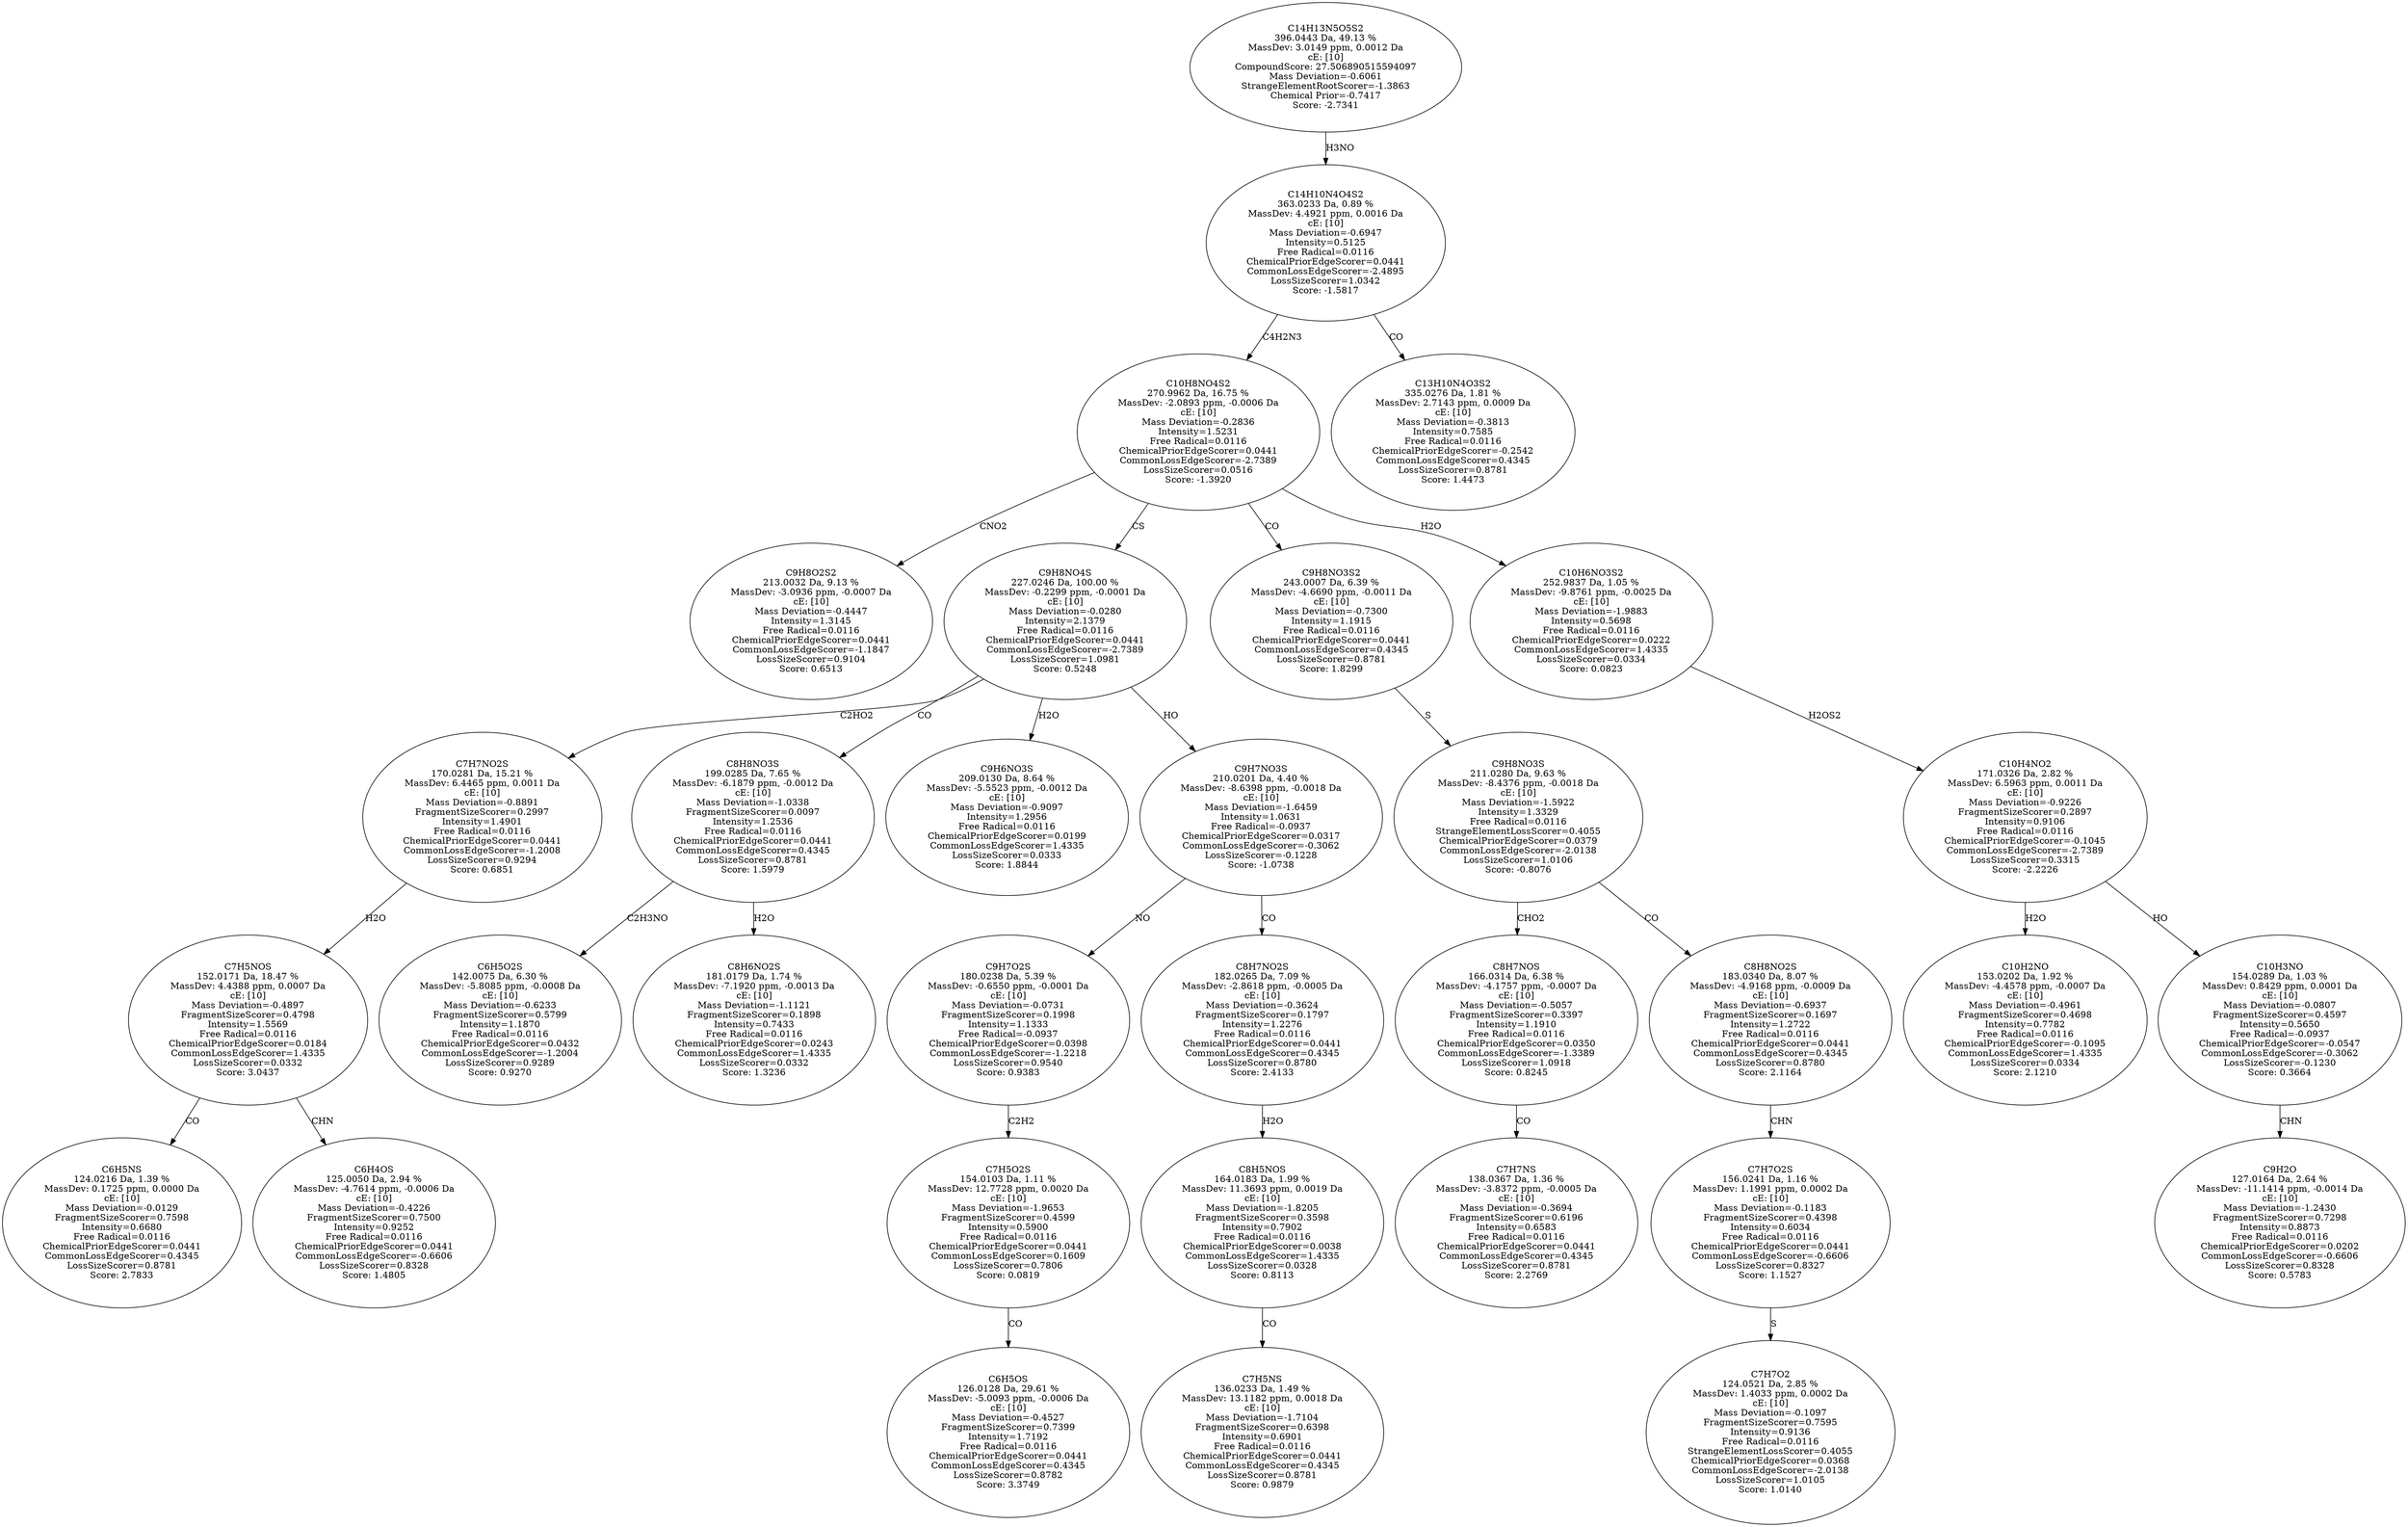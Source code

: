 strict digraph {
v1 [label="C9H8O2S2\n213.0032 Da, 9.13 %\nMassDev: -3.0936 ppm, -0.0007 Da\ncE: [10]\nMass Deviation=-0.4447\nIntensity=1.3145\nFree Radical=0.0116\nChemicalPriorEdgeScorer=0.0441\nCommonLossEdgeScorer=-1.1847\nLossSizeScorer=0.9104\nScore: 0.6513"];
v2 [label="C6H5NS\n124.0216 Da, 1.39 %\nMassDev: 0.1725 ppm, 0.0000 Da\ncE: [10]\nMass Deviation=-0.0129\nFragmentSizeScorer=0.7598\nIntensity=0.6680\nFree Radical=0.0116\nChemicalPriorEdgeScorer=0.0441\nCommonLossEdgeScorer=0.4345\nLossSizeScorer=0.8781\nScore: 2.7833"];
v3 [label="C6H4OS\n125.0050 Da, 2.94 %\nMassDev: -4.7614 ppm, -0.0006 Da\ncE: [10]\nMass Deviation=-0.4226\nFragmentSizeScorer=0.7500\nIntensity=0.9252\nFree Radical=0.0116\nChemicalPriorEdgeScorer=0.0441\nCommonLossEdgeScorer=-0.6606\nLossSizeScorer=0.8328\nScore: 1.4805"];
v4 [label="C7H5NOS\n152.0171 Da, 18.47 %\nMassDev: 4.4388 ppm, 0.0007 Da\ncE: [10]\nMass Deviation=-0.4897\nFragmentSizeScorer=0.4798\nIntensity=1.5569\nFree Radical=0.0116\nChemicalPriorEdgeScorer=0.0184\nCommonLossEdgeScorer=1.4335\nLossSizeScorer=0.0332\nScore: 3.0437"];
v5 [label="C7H7NO2S\n170.0281 Da, 15.21 %\nMassDev: 6.4465 ppm, 0.0011 Da\ncE: [10]\nMass Deviation=-0.8891\nFragmentSizeScorer=0.2997\nIntensity=1.4901\nFree Radical=0.0116\nChemicalPriorEdgeScorer=0.0441\nCommonLossEdgeScorer=-1.2008\nLossSizeScorer=0.9294\nScore: 0.6851"];
v6 [label="C6H5O2S\n142.0075 Da, 6.30 %\nMassDev: -5.8085 ppm, -0.0008 Da\ncE: [10]\nMass Deviation=-0.6233\nFragmentSizeScorer=0.5799\nIntensity=1.1870\nFree Radical=0.0116\nChemicalPriorEdgeScorer=0.0432\nCommonLossEdgeScorer=-1.2004\nLossSizeScorer=0.9289\nScore: 0.9270"];
v7 [label="C8H6NO2S\n181.0179 Da, 1.74 %\nMassDev: -7.1920 ppm, -0.0013 Da\ncE: [10]\nMass Deviation=-1.1121\nFragmentSizeScorer=0.1898\nIntensity=0.7433\nFree Radical=0.0116\nChemicalPriorEdgeScorer=0.0243\nCommonLossEdgeScorer=1.4335\nLossSizeScorer=0.0332\nScore: 1.3236"];
v8 [label="C8H8NO3S\n199.0285 Da, 7.65 %\nMassDev: -6.1879 ppm, -0.0012 Da\ncE: [10]\nMass Deviation=-1.0338\nFragmentSizeScorer=0.0097\nIntensity=1.2536\nFree Radical=0.0116\nChemicalPriorEdgeScorer=0.0441\nCommonLossEdgeScorer=0.4345\nLossSizeScorer=0.8781\nScore: 1.5979"];
v9 [label="C9H6NO3S\n209.0130 Da, 8.64 %\nMassDev: -5.5523 ppm, -0.0012 Da\ncE: [10]\nMass Deviation=-0.9097\nIntensity=1.2956\nFree Radical=0.0116\nChemicalPriorEdgeScorer=0.0199\nCommonLossEdgeScorer=1.4335\nLossSizeScorer=0.0333\nScore: 1.8844"];
v10 [label="C6H5OS\n126.0128 Da, 29.61 %\nMassDev: -5.0093 ppm, -0.0006 Da\ncE: [10]\nMass Deviation=-0.4527\nFragmentSizeScorer=0.7399\nIntensity=1.7192\nFree Radical=0.0116\nChemicalPriorEdgeScorer=0.0441\nCommonLossEdgeScorer=0.4345\nLossSizeScorer=0.8782\nScore: 3.3749"];
v11 [label="C7H5O2S\n154.0103 Da, 1.11 %\nMassDev: 12.7728 ppm, 0.0020 Da\ncE: [10]\nMass Deviation=-1.9653\nFragmentSizeScorer=0.4599\nIntensity=0.5900\nFree Radical=0.0116\nChemicalPriorEdgeScorer=0.0441\nCommonLossEdgeScorer=0.1609\nLossSizeScorer=0.7806\nScore: 0.0819"];
v12 [label="C9H7O2S\n180.0238 Da, 5.39 %\nMassDev: -0.6550 ppm, -0.0001 Da\ncE: [10]\nMass Deviation=-0.0731\nFragmentSizeScorer=0.1998\nIntensity=1.1333\nFree Radical=-0.0937\nChemicalPriorEdgeScorer=0.0398\nCommonLossEdgeScorer=-1.2218\nLossSizeScorer=0.9540\nScore: 0.9383"];
v13 [label="C7H5NS\n136.0233 Da, 1.49 %\nMassDev: 13.1182 ppm, 0.0018 Da\ncE: [10]\nMass Deviation=-1.7104\nFragmentSizeScorer=0.6398\nIntensity=0.6901\nFree Radical=0.0116\nChemicalPriorEdgeScorer=0.0441\nCommonLossEdgeScorer=0.4345\nLossSizeScorer=0.8781\nScore: 0.9879"];
v14 [label="C8H5NOS\n164.0183 Da, 1.99 %\nMassDev: 11.3693 ppm, 0.0019 Da\ncE: [10]\nMass Deviation=-1.8205\nFragmentSizeScorer=0.3598\nIntensity=0.7902\nFree Radical=0.0116\nChemicalPriorEdgeScorer=0.0038\nCommonLossEdgeScorer=1.4335\nLossSizeScorer=0.0328\nScore: 0.8113"];
v15 [label="C8H7NO2S\n182.0265 Da, 7.09 %\nMassDev: -2.8618 ppm, -0.0005 Da\ncE: [10]\nMass Deviation=-0.3624\nFragmentSizeScorer=0.1797\nIntensity=1.2276\nFree Radical=0.0116\nChemicalPriorEdgeScorer=0.0441\nCommonLossEdgeScorer=0.4345\nLossSizeScorer=0.8780\nScore: 2.4133"];
v16 [label="C9H7NO3S\n210.0201 Da, 4.40 %\nMassDev: -8.6398 ppm, -0.0018 Da\ncE: [10]\nMass Deviation=-1.6459\nIntensity=1.0631\nFree Radical=-0.0937\nChemicalPriorEdgeScorer=0.0317\nCommonLossEdgeScorer=-0.3062\nLossSizeScorer=-0.1228\nScore: -1.0738"];
v17 [label="C9H8NO4S\n227.0246 Da, 100.00 %\nMassDev: -0.2299 ppm, -0.0001 Da\ncE: [10]\nMass Deviation=-0.0280\nIntensity=2.1379\nFree Radical=0.0116\nChemicalPriorEdgeScorer=0.0441\nCommonLossEdgeScorer=-2.7389\nLossSizeScorer=1.0981\nScore: 0.5248"];
v18 [label="C7H7NS\n138.0367 Da, 1.36 %\nMassDev: -3.8372 ppm, -0.0005 Da\ncE: [10]\nMass Deviation=-0.3694\nFragmentSizeScorer=0.6196\nIntensity=0.6583\nFree Radical=0.0116\nChemicalPriorEdgeScorer=0.0441\nCommonLossEdgeScorer=0.4345\nLossSizeScorer=0.8781\nScore: 2.2769"];
v19 [label="C8H7NOS\n166.0314 Da, 6.38 %\nMassDev: -4.1757 ppm, -0.0007 Da\ncE: [10]\nMass Deviation=-0.5057\nFragmentSizeScorer=0.3397\nIntensity=1.1910\nFree Radical=0.0116\nChemicalPriorEdgeScorer=0.0350\nCommonLossEdgeScorer=-1.3389\nLossSizeScorer=1.0918\nScore: 0.8245"];
v20 [label="C7H7O2\n124.0521 Da, 2.85 %\nMassDev: 1.4033 ppm, 0.0002 Da\ncE: [10]\nMass Deviation=-0.1097\nFragmentSizeScorer=0.7595\nIntensity=0.9136\nFree Radical=0.0116\nStrangeElementLossScorer=0.4055\nChemicalPriorEdgeScorer=0.0368\nCommonLossEdgeScorer=-2.0138\nLossSizeScorer=1.0105\nScore: 1.0140"];
v21 [label="C7H7O2S\n156.0241 Da, 1.16 %\nMassDev: 1.1991 ppm, 0.0002 Da\ncE: [10]\nMass Deviation=-0.1183\nFragmentSizeScorer=0.4398\nIntensity=0.6034\nFree Radical=0.0116\nChemicalPriorEdgeScorer=0.0441\nCommonLossEdgeScorer=-0.6606\nLossSizeScorer=0.8327\nScore: 1.1527"];
v22 [label="C8H8NO2S\n183.0340 Da, 8.07 %\nMassDev: -4.9168 ppm, -0.0009 Da\ncE: [10]\nMass Deviation=-0.6937\nFragmentSizeScorer=0.1697\nIntensity=1.2722\nFree Radical=0.0116\nChemicalPriorEdgeScorer=0.0441\nCommonLossEdgeScorer=0.4345\nLossSizeScorer=0.8780\nScore: 2.1164"];
v23 [label="C9H8NO3S\n211.0280 Da, 9.63 %\nMassDev: -8.4376 ppm, -0.0018 Da\ncE: [10]\nMass Deviation=-1.5922\nIntensity=1.3329\nFree Radical=0.0116\nStrangeElementLossScorer=0.4055\nChemicalPriorEdgeScorer=0.0379\nCommonLossEdgeScorer=-2.0138\nLossSizeScorer=1.0106\nScore: -0.8076"];
v24 [label="C9H8NO3S2\n243.0007 Da, 6.39 %\nMassDev: -4.6690 ppm, -0.0011 Da\ncE: [10]\nMass Deviation=-0.7300\nIntensity=1.1915\nFree Radical=0.0116\nChemicalPriorEdgeScorer=0.0441\nCommonLossEdgeScorer=0.4345\nLossSizeScorer=0.8781\nScore: 1.8299"];
v25 [label="C10H2NO\n153.0202 Da, 1.92 %\nMassDev: -4.4578 ppm, -0.0007 Da\ncE: [10]\nMass Deviation=-0.4961\nFragmentSizeScorer=0.4698\nIntensity=0.7782\nFree Radical=0.0116\nChemicalPriorEdgeScorer=-0.1095\nCommonLossEdgeScorer=1.4335\nLossSizeScorer=0.0334\nScore: 2.1210"];
v26 [label="C9H2O\n127.0164 Da, 2.64 %\nMassDev: -11.1414 ppm, -0.0014 Da\ncE: [10]\nMass Deviation=-1.2430\nFragmentSizeScorer=0.7298\nIntensity=0.8873\nFree Radical=0.0116\nChemicalPriorEdgeScorer=0.0202\nCommonLossEdgeScorer=-0.6606\nLossSizeScorer=0.8328\nScore: 0.5783"];
v27 [label="C10H3NO\n154.0289 Da, 1.03 %\nMassDev: 0.8429 ppm, 0.0001 Da\ncE: [10]\nMass Deviation=-0.0807\nFragmentSizeScorer=0.4597\nIntensity=0.5650\nFree Radical=-0.0937\nChemicalPriorEdgeScorer=-0.0547\nCommonLossEdgeScorer=-0.3062\nLossSizeScorer=-0.1230\nScore: 0.3664"];
v28 [label="C10H4NO2\n171.0326 Da, 2.82 %\nMassDev: 6.5963 ppm, 0.0011 Da\ncE: [10]\nMass Deviation=-0.9226\nFragmentSizeScorer=0.2897\nIntensity=0.9106\nFree Radical=0.0116\nChemicalPriorEdgeScorer=-0.1045\nCommonLossEdgeScorer=-2.7389\nLossSizeScorer=0.3315\nScore: -2.2226"];
v29 [label="C10H6NO3S2\n252.9837 Da, 1.05 %\nMassDev: -9.8761 ppm, -0.0025 Da\ncE: [10]\nMass Deviation=-1.9883\nIntensity=0.5698\nFree Radical=0.0116\nChemicalPriorEdgeScorer=0.0222\nCommonLossEdgeScorer=1.4335\nLossSizeScorer=0.0334\nScore: 0.0823"];
v30 [label="C10H8NO4S2\n270.9962 Da, 16.75 %\nMassDev: -2.0893 ppm, -0.0006 Da\ncE: [10]\nMass Deviation=-0.2836\nIntensity=1.5231\nFree Radical=0.0116\nChemicalPriorEdgeScorer=0.0441\nCommonLossEdgeScorer=-2.7389\nLossSizeScorer=0.0516\nScore: -1.3920"];
v31 [label="C13H10N4O3S2\n335.0276 Da, 1.81 %\nMassDev: 2.7143 ppm, 0.0009 Da\ncE: [10]\nMass Deviation=-0.3813\nIntensity=0.7585\nFree Radical=0.0116\nChemicalPriorEdgeScorer=-0.2542\nCommonLossEdgeScorer=0.4345\nLossSizeScorer=0.8781\nScore: 1.4473"];
v32 [label="C14H10N4O4S2\n363.0233 Da, 0.89 %\nMassDev: 4.4921 ppm, 0.0016 Da\ncE: [10]\nMass Deviation=-0.6947\nIntensity=0.5125\nFree Radical=0.0116\nChemicalPriorEdgeScorer=0.0441\nCommonLossEdgeScorer=-2.4895\nLossSizeScorer=1.0342\nScore: -1.5817"];
v33 [label="C14H13N5O5S2\n396.0443 Da, 49.13 %\nMassDev: 3.0149 ppm, 0.0012 Da\ncE: [10]\nCompoundScore: 27.506890515594097\nMass Deviation=-0.6061\nStrangeElementRootScorer=-1.3863\nChemical Prior=-0.7417\nScore: -2.7341"];
v30 -> v1 [label="CNO2"];
v4 -> v2 [label="CO"];
v4 -> v3 [label="CHN"];
v5 -> v4 [label="H2O"];
v17 -> v5 [label="C2HO2"];
v8 -> v6 [label="C2H3NO"];
v8 -> v7 [label="H2O"];
v17 -> v8 [label="CO"];
v17 -> v9 [label="H2O"];
v11 -> v10 [label="CO"];
v12 -> v11 [label="C2H2"];
v16 -> v12 [label="NO"];
v14 -> v13 [label="CO"];
v15 -> v14 [label="H2O"];
v16 -> v15 [label="CO"];
v17 -> v16 [label="HO"];
v30 -> v17 [label="CS"];
v19 -> v18 [label="CO"];
v23 -> v19 [label="CHO2"];
v21 -> v20 [label="S"];
v22 -> v21 [label="CHN"];
v23 -> v22 [label="CO"];
v24 -> v23 [label="S"];
v30 -> v24 [label="CO"];
v28 -> v25 [label="H2O"];
v27 -> v26 [label="CHN"];
v28 -> v27 [label="HO"];
v29 -> v28 [label="H2OS2"];
v30 -> v29 [label="H2O"];
v32 -> v30 [label="C4H2N3"];
v32 -> v31 [label="CO"];
v33 -> v32 [label="H3NO"];
}